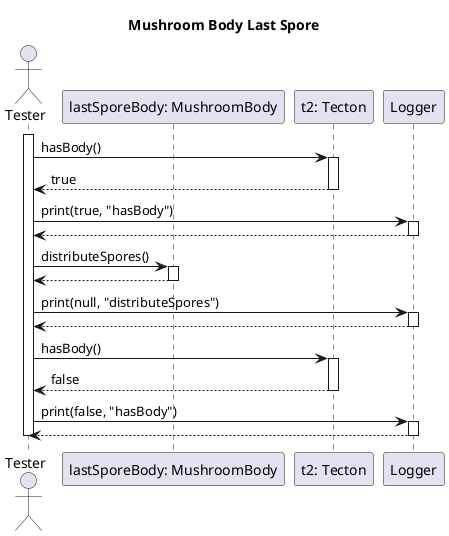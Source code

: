 @startuml Mushroom Body Last Spore

title Mushroom Body Last Spore

actor "Tester" as tester
participant "lastSporeBody: MushroomBody" as lsmb
participant "t2: Tecton" as t2
participant "Logger" as logger

activate tester

tester -> t2: hasBody()
activate t2
t2 --> tester: true
deactivate t2

tester -> logger: print(true, "hasBody")
activate logger
logger --> tester
deactivate logger 

tester -> lsmb: distributeSpores()
activate lsmb
lsmb --> tester
deactivate lsmb

tester -> logger: print(null, "distributeSpores")
activate logger
logger --> tester
deactivate logger 

tester -> t2: hasBody()
activate t2
t2 --> tester: false
deactivate t2

tester -> logger: print(false, "hasBody")
activate logger
logger --> tester
deactivate logger 



deactivate tester

@enduml